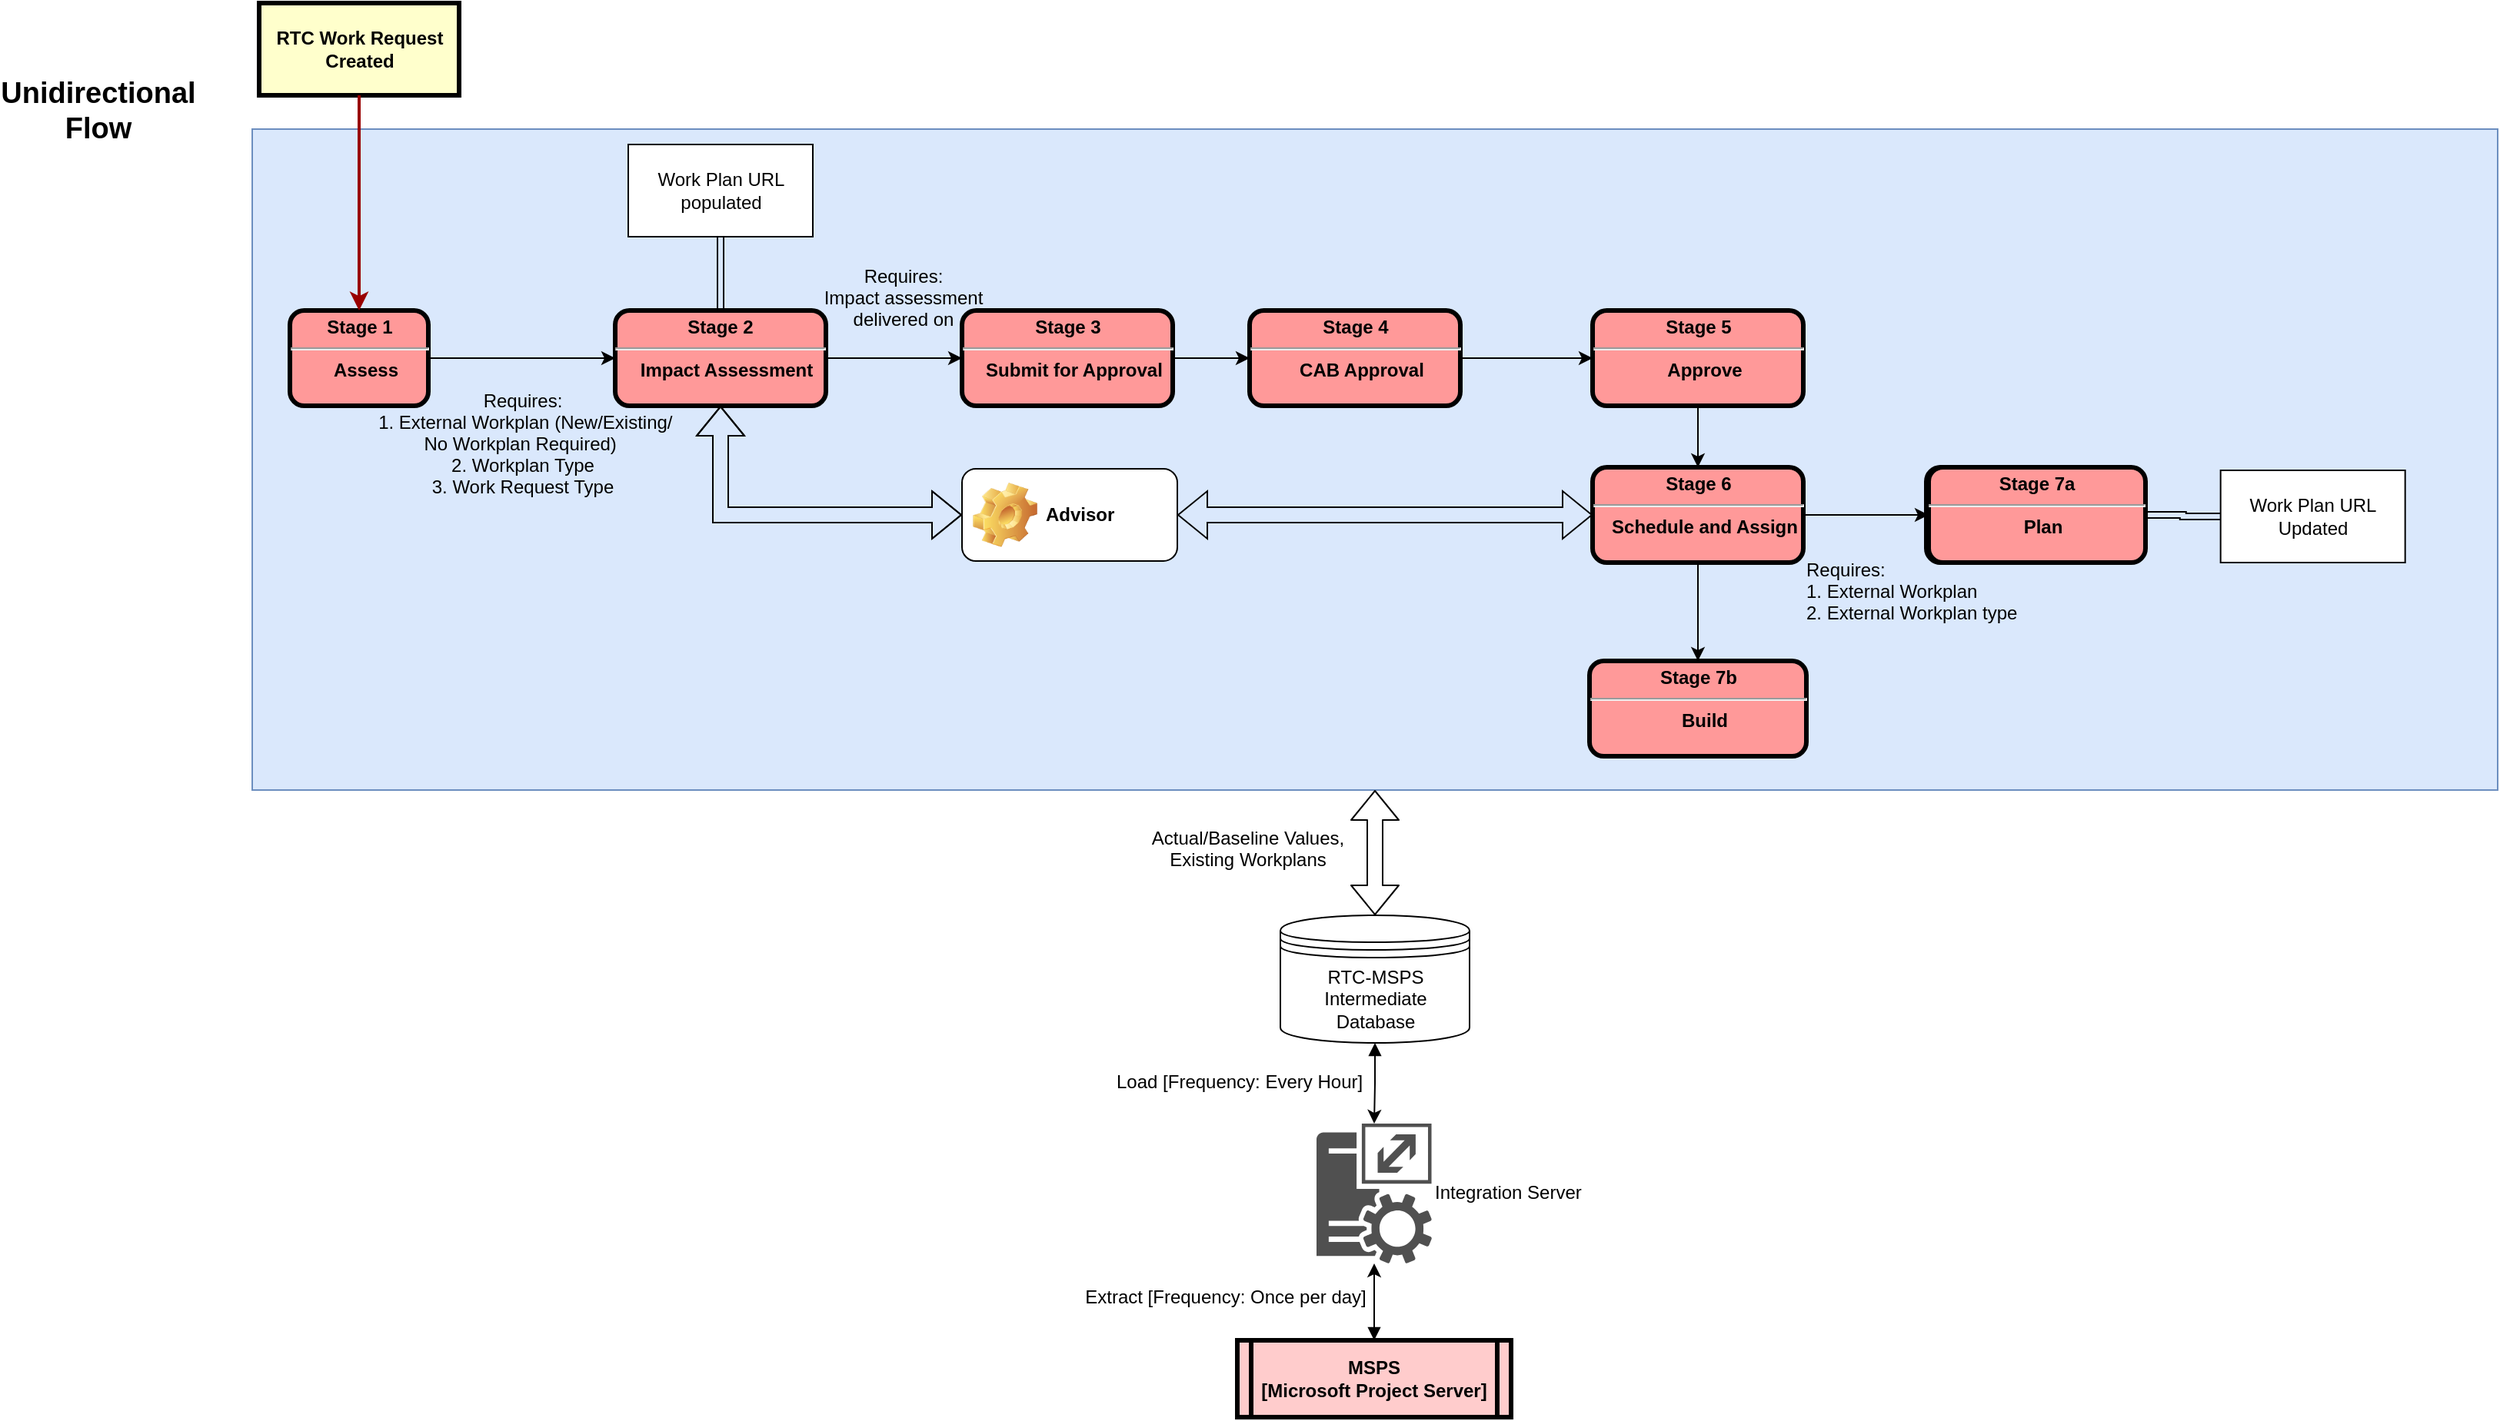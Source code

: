 <mxfile pages="1" version="11.2.5" type="github"><diagram id="CuGWOfgDKcjGERD-Q5Kv" name="Page-1"><mxGraphModel dx="2044" dy="874" grid="1" gridSize="10" guides="1" tooltips="1" connect="1" arrows="1" fold="1" page="1" pageScale="1" pageWidth="850" pageHeight="1100" math="0" shadow="0"><root><mxCell id="0"/><mxCell id="1" parent="0"/><mxCell id="LK-x5hyS80pU30Cg3SJq-52" value="" style="rounded=0;whiteSpace=wrap;html=1;fillColor=#dae8fc;strokeColor=#6c8ebf;" vertex="1" parent="1"><mxGeometry x="490" y="230" width="1460" height="430" as="geometry"/></mxCell><mxCell id="LK-x5hyS80pU30Cg3SJq-2" style="edgeStyle=orthogonalEdgeStyle;rounded=0;orthogonalLoop=1;jettySize=auto;html=1;exitX=1;exitY=0.5;exitDx=0;exitDy=0;entryX=0;entryY=0.5;entryDx=0;entryDy=0;" edge="1" parent="1" source="LK-x5hyS80pU30Cg3SJq-3" target="LK-x5hyS80pU30Cg3SJq-14"><mxGeometry relative="1" as="geometry"><mxPoint x="749.071" y="389.143" as="targetPoint"/></mxGeometry></mxCell><mxCell id="LK-x5hyS80pU30Cg3SJq-3" value="&lt;p style=&quot;margin: 4px 0px 0px ; text-align: center&quot;&gt;&lt;strong&gt;Stage 1&lt;br&gt;&lt;/strong&gt;&lt;/p&gt;&lt;hr&gt;&lt;p style=&quot;margin: 0px ; margin-left: 8px&quot;&gt;Assess&lt;/p&gt;" style="verticalAlign=middle;align=center;overflow=fill;fontSize=12;fontFamily=Helvetica;html=1;rounded=1;fontStyle=1;strokeWidth=3;fillColor=#FF9999;" vertex="1" parent="1"><mxGeometry x="514.5" y="348" width="90" height="62" as="geometry"/></mxCell><mxCell id="LK-x5hyS80pU30Cg3SJq-4" value="RTC Work Request Created" style="whiteSpace=wrap;align=center;verticalAlign=middle;fontStyle=1;strokeWidth=3;fillColor=#FFFFCC" vertex="1" parent="1"><mxGeometry x="494.5" y="148" width="130" height="60" as="geometry"/></mxCell><mxCell id="LK-x5hyS80pU30Cg3SJq-5" value="" style="edgeStyle=none;noEdgeStyle=1;strokeColor=#990000;strokeWidth=2" edge="1" parent="1" source="LK-x5hyS80pU30Cg3SJq-4" target="LK-x5hyS80pU30Cg3SJq-3"><mxGeometry width="100" height="100" relative="1" as="geometry"><mxPoint x="340.5" y="479" as="sourcePoint"/><mxPoint x="440.5" y="379" as="targetPoint"/></mxGeometry></mxCell><mxCell id="LK-x5hyS80pU30Cg3SJq-6" value="Requires:&#10;Impact assessment&#10;delivered on" style="text;spacingTop=-5;align=center" vertex="1" parent="1"><mxGeometry x="851.5" y="317" width="124" height="50" as="geometry"/></mxCell><mxCell id="LK-x5hyS80pU30Cg3SJq-7" value="Requires:&#10; 1. External Workplan (New/Existing/&#10;No Workplan Required) &#10;2. Workplan Type&#10;3. Work Request Type" style="text;spacingTop=-5;align=center" vertex="1" parent="1"><mxGeometry x="580" y="398" width="172" height="60" as="geometry"/></mxCell><mxCell id="LK-x5hyS80pU30Cg3SJq-8" value="Unidirectional Flow" style="text;html=1;strokeColor=none;fillColor=none;align=center;verticalAlign=middle;whiteSpace=wrap;rounded=0;fontStyle=1;fontSize=19;" vertex="1" parent="1"><mxGeometry x="370" y="208" width="40" height="20" as="geometry"/></mxCell><mxCell id="LK-x5hyS80pU30Cg3SJq-9" value="Requires: &#10;1. External Workplan&#10;2. External Workplan type&#10;" style="text;spacingTop=-5;align=left;" vertex="1" parent="1"><mxGeometry x="1498.5" y="508" width="140" height="60" as="geometry"/></mxCell><mxCell id="LK-x5hyS80pU30Cg3SJq-10" value="Work Plan URL Updated" style="rounded=0;whiteSpace=wrap;html=1;" vertex="1" parent="1"><mxGeometry x="1769.833" y="452" width="120" height="60" as="geometry"/></mxCell><mxCell id="LK-x5hyS80pU30Cg3SJq-11" style="edgeStyle=orthogonalEdgeStyle;shape=link;rounded=0;orthogonalLoop=1;jettySize=auto;html=1;exitX=0.5;exitY=1;exitDx=0;exitDy=0;" edge="1" parent="1"><mxGeometry relative="1" as="geometry"><mxPoint x="1407.5" y="653" as="sourcePoint"/><mxPoint x="1407.5" y="653.667" as="targetPoint"/></mxGeometry></mxCell><mxCell id="LK-x5hyS80pU30Cg3SJq-12" style="edgeStyle=orthogonalEdgeStyle;rounded=0;orthogonalLoop=1;jettySize=auto;html=1;exitX=1;exitY=0.5;exitDx=0;exitDy=0;entryX=0;entryY=0.5;entryDx=0;entryDy=0;" edge="1" parent="1" source="LK-x5hyS80pU30Cg3SJq-14" target="LK-x5hyS80pU30Cg3SJq-16"><mxGeometry relative="1" as="geometry"/></mxCell><mxCell id="LK-x5hyS80pU30Cg3SJq-14" value="&lt;p style=&quot;margin: 4px 0px 0px&quot;&gt;&lt;strong&gt;Stage 2&lt;br&gt;&lt;/strong&gt;&lt;/p&gt;&lt;hr&gt;&lt;p style=&quot;margin: 0px 0px 0px 8px&quot;&gt;Impact Assessment&lt;/p&gt;" style="verticalAlign=middle;align=center;overflow=fill;fontSize=12;fontFamily=Helvetica;html=1;rounded=1;fontStyle=1;strokeWidth=3;fillColor=#FF9999;" vertex="1" parent="1"><mxGeometry x="726" y="348" width="137" height="62" as="geometry"/></mxCell><mxCell id="LK-x5hyS80pU30Cg3SJq-15" style="edgeStyle=orthogonalEdgeStyle;rounded=0;orthogonalLoop=1;jettySize=auto;html=1;exitX=1;exitY=0.5;exitDx=0;exitDy=0;entryX=0;entryY=0.5;entryDx=0;entryDy=0;" edge="1" parent="1" source="LK-x5hyS80pU30Cg3SJq-16" target="LK-x5hyS80pU30Cg3SJq-18"><mxGeometry relative="1" as="geometry"/></mxCell><mxCell id="LK-x5hyS80pU30Cg3SJq-16" value="&lt;p style=&quot;margin: 4px 0px 0px&quot;&gt;&lt;strong&gt;Stage 3&lt;br&gt;&lt;/strong&gt;&lt;/p&gt;&lt;hr&gt;&lt;p style=&quot;margin: 0px 0px 0px 8px&quot;&gt;Submit for Approval&lt;/p&gt;" style="verticalAlign=middle;align=center;overflow=fill;fontSize=12;fontFamily=Helvetica;html=1;rounded=1;fontStyle=1;strokeWidth=3;fillColor=#FF9999;" vertex="1" parent="1"><mxGeometry x="951.5" y="348" width="137" height="62" as="geometry"/></mxCell><mxCell id="LK-x5hyS80pU30Cg3SJq-17" style="edgeStyle=orthogonalEdgeStyle;rounded=0;orthogonalLoop=1;jettySize=auto;html=1;exitX=1;exitY=0.5;exitDx=0;exitDy=0;entryX=0;entryY=0.5;entryDx=0;entryDy=0;" edge="1" parent="1" source="LK-x5hyS80pU30Cg3SJq-18" target="LK-x5hyS80pU30Cg3SJq-20"><mxGeometry relative="1" as="geometry"/></mxCell><mxCell id="LK-x5hyS80pU30Cg3SJq-18" value="&lt;p style=&quot;margin: 4px 0px 0px&quot;&gt;&lt;strong&gt;Stage 4&lt;br&gt;&lt;/strong&gt;&lt;/p&gt;&lt;hr&gt;&lt;p style=&quot;margin: 0px 0px 0px 8px&quot;&gt;CAB Approval&lt;/p&gt;" style="verticalAlign=middle;align=center;overflow=fill;fontSize=12;fontFamily=Helvetica;html=1;rounded=1;fontStyle=1;strokeWidth=3;fillColor=#FF9999;" vertex="1" parent="1"><mxGeometry x="1138.5" y="348" width="137" height="62" as="geometry"/></mxCell><mxCell id="LK-x5hyS80pU30Cg3SJq-19" style="edgeStyle=orthogonalEdgeStyle;rounded=0;orthogonalLoop=1;jettySize=auto;html=1;exitX=0.5;exitY=1;exitDx=0;exitDy=0;entryX=0.5;entryY=0;entryDx=0;entryDy=0;" edge="1" parent="1" source="LK-x5hyS80pU30Cg3SJq-20" target="LK-x5hyS80pU30Cg3SJq-22"><mxGeometry relative="1" as="geometry"/></mxCell><mxCell id="LK-x5hyS80pU30Cg3SJq-20" value="&lt;p style=&quot;margin: 4px 0px 0px&quot;&gt;&lt;strong&gt;Stage 5&lt;br&gt;&lt;/strong&gt;&lt;/p&gt;&lt;hr&gt;&lt;p style=&quot;margin: 0px 0px 0px 8px&quot;&gt;Approve&lt;/p&gt;" style="verticalAlign=middle;align=center;overflow=fill;fontSize=12;fontFamily=Helvetica;html=1;rounded=1;fontStyle=1;strokeWidth=3;fillColor=#FF9999;" vertex="1" parent="1"><mxGeometry x="1361.5" y="348" width="137" height="62" as="geometry"/></mxCell><mxCell id="LK-x5hyS80pU30Cg3SJq-39" style="edgeStyle=orthogonalEdgeStyle;rounded=0;orthogonalLoop=1;jettySize=auto;html=1;exitX=0.5;exitY=1;exitDx=0;exitDy=0;entryX=0.5;entryY=0;entryDx=0;entryDy=0;" edge="1" parent="1" source="LK-x5hyS80pU30Cg3SJq-22" target="LK-x5hyS80pU30Cg3SJq-38"><mxGeometry relative="1" as="geometry"/></mxCell><mxCell id="LK-x5hyS80pU30Cg3SJq-48" style="edgeStyle=orthogonalEdgeStyle;rounded=0;orthogonalLoop=1;jettySize=auto;html=1;exitX=1;exitY=0.5;exitDx=0;exitDy=0;entryX=0;entryY=0.5;entryDx=0;entryDy=0;" edge="1" parent="1" source="LK-x5hyS80pU30Cg3SJq-22" target="LK-x5hyS80pU30Cg3SJq-24"><mxGeometry relative="1" as="geometry"/></mxCell><mxCell id="LK-x5hyS80pU30Cg3SJq-22" value="&lt;p style=&quot;margin: 4px 0px 0px&quot;&gt;&lt;strong&gt;&lt;strong&gt;Stage&lt;/strong&gt;&amp;nbsp;6&lt;br&gt;&lt;/strong&gt;&lt;/p&gt;&lt;hr&gt;&lt;p style=&quot;margin: 0px 0px 0px 8px&quot;&gt;Schedule and Assign&lt;/p&gt;" style="verticalAlign=middle;align=center;overflow=fill;fontSize=12;fontFamily=Helvetica;html=1;rounded=1;fontStyle=1;strokeWidth=3;fillColor=#FF9999;" vertex="1" parent="1"><mxGeometry x="1361.5" y="450" width="137" height="62" as="geometry"/></mxCell><mxCell id="LK-x5hyS80pU30Cg3SJq-46" value="&lt;p style=&quot;margin: 4px 0px 0px&quot;&gt;&lt;strong&gt;&lt;strong&gt;Stage&lt;/strong&gt;&amp;nbsp;6&lt;br&gt;&lt;/strong&gt;&lt;/p&gt;&lt;hr&gt;&lt;p style=&quot;margin: 0px 0px 0px 8px&quot;&gt;Schedule and Assign&lt;/p&gt;" style="verticalAlign=middle;align=center;overflow=fill;fontSize=12;fontFamily=Helvetica;html=1;rounded=1;fontStyle=1;strokeWidth=3;fillColor=#FF9999;" vertex="1" parent="1"><mxGeometry x="1578.5" y="450" width="137" height="62" as="geometry"/></mxCell><mxCell id="LK-x5hyS80pU30Cg3SJq-49" style="edgeStyle=orthogonalEdgeStyle;shape=link;rounded=0;orthogonalLoop=1;jettySize=auto;html=1;exitX=1;exitY=0.5;exitDx=0;exitDy=0;" edge="1" parent="1" source="LK-x5hyS80pU30Cg3SJq-24" target="LK-x5hyS80pU30Cg3SJq-10"><mxGeometry relative="1" as="geometry"/></mxCell><mxCell id="LK-x5hyS80pU30Cg3SJq-24" value="&lt;p style=&quot;margin: 4px 0px 0px&quot;&gt;&lt;strong&gt;Stage 7a&lt;/strong&gt;&lt;/p&gt;&lt;hr&gt;&lt;p style=&quot;margin: 0px 0px 0px 8px&quot;&gt;Plan&lt;/p&gt;" style="verticalAlign=middle;align=center;overflow=fill;fontSize=12;fontFamily=Helvetica;html=1;rounded=1;fontStyle=1;strokeWidth=3;fillColor=#FF9999;" vertex="1" parent="1"><mxGeometry x="1580" y="450" width="141" height="62" as="geometry"/></mxCell><mxCell id="LK-x5hyS80pU30Cg3SJq-25" style="edgeStyle=orthogonalEdgeStyle;rounded=0;orthogonalLoop=1;jettySize=auto;html=1;exitX=0.5;exitY=0;exitDx=0;exitDy=0;startArrow=block;" edge="1" parent="1" source="LK-x5hyS80pU30Cg3SJq-26" target="LK-x5hyS80pU30Cg3SJq-36"><mxGeometry relative="1" as="geometry"/></mxCell><mxCell id="LK-x5hyS80pU30Cg3SJq-26" value="MSPS&#10;[Microsoft Project Server]" style="shape=process;whiteSpace=wrap;align=center;verticalAlign=middle;size=0.048;fontStyle=1;strokeWidth=3;fillColor=#FFCCCC" vertex="1" parent="1"><mxGeometry x="1130.5" y="1018" width="178" height="50" as="geometry"/></mxCell><mxCell id="LK-x5hyS80pU30Cg3SJq-28" style="edgeStyle=orthogonalEdgeStyle;rounded=0;orthogonalLoop=1;jettySize=auto;html=1;exitX=0.5;exitY=1;exitDx=0;exitDy=0;startArrow=block;" edge="1" parent="1" source="LK-x5hyS80pU30Cg3SJq-29" target="LK-x5hyS80pU30Cg3SJq-36"><mxGeometry relative="1" as="geometry"/></mxCell><mxCell id="LK-x5hyS80pU30Cg3SJq-29" value="RTC-MSPS Intermediate Database" style="shape=datastore;whiteSpace=wrap;html=1;" vertex="1" parent="1"><mxGeometry x="1158.5" y="741.5" width="123" height="83" as="geometry"/></mxCell><mxCell id="LK-x5hyS80pU30Cg3SJq-30" value="Actual/Baseline Values,&#10;Existing Workplans" style="text;spacingTop=-5;align=center" vertex="1" parent="1"><mxGeometry x="1051.5" y="682.5" width="172" height="60" as="geometry"/></mxCell><mxCell id="LK-x5hyS80pU30Cg3SJq-31" value="Extract [Frequency: Once per day]" style="text;spacingTop=-5;align=center" vertex="1" parent="1"><mxGeometry x="1037" y="981" width="172" height="60" as="geometry"/></mxCell><mxCell id="LK-x5hyS80pU30Cg3SJq-60" style="edgeStyle=orthogonalEdgeStyle;shape=link;rounded=0;orthogonalLoop=1;jettySize=auto;html=1;exitX=0.5;exitY=1;exitDx=0;exitDy=0;entryX=0.5;entryY=0;entryDx=0;entryDy=0;" edge="1" parent="1" source="LK-x5hyS80pU30Cg3SJq-32" target="LK-x5hyS80pU30Cg3SJq-14"><mxGeometry relative="1" as="geometry"/></mxCell><mxCell id="LK-x5hyS80pU30Cg3SJq-32" value="Work Plan URL populated" style="rounded=0;whiteSpace=wrap;html=1;" vertex="1" parent="1"><mxGeometry x="734.5" y="240" width="120" height="60" as="geometry"/></mxCell><mxCell id="LK-x5hyS80pU30Cg3SJq-50" style="edgeStyle=orthogonalEdgeStyle;shape=flexArrow;rounded=0;orthogonalLoop=1;jettySize=auto;html=1;exitX=1;exitY=0.5;exitDx=0;exitDy=0;entryX=0;entryY=0.5;entryDx=0;entryDy=0;startArrow=block;" edge="1" parent="1" source="LK-x5hyS80pU30Cg3SJq-34" target="LK-x5hyS80pU30Cg3SJq-22"><mxGeometry relative="1" as="geometry"/></mxCell><mxCell id="LK-x5hyS80pU30Cg3SJq-63" style="edgeStyle=orthogonalEdgeStyle;shape=flexArrow;rounded=0;orthogonalLoop=1;jettySize=auto;html=1;exitX=0;exitY=0.5;exitDx=0;exitDy=0;entryX=0.5;entryY=1;entryDx=0;entryDy=0;startArrow=block;" edge="1" parent="1" source="LK-x5hyS80pU30Cg3SJq-34" target="LK-x5hyS80pU30Cg3SJq-14"><mxGeometry relative="1" as="geometry"/></mxCell><mxCell id="LK-x5hyS80pU30Cg3SJq-34" value="Advisor" style="label;whiteSpace=wrap;html=1;image=img/clipart/Gear_128x128.png" vertex="1" parent="1"><mxGeometry x="951.5" y="451" width="140" height="60" as="geometry"/></mxCell><mxCell id="LK-x5hyS80pU30Cg3SJq-35" value="Load [Frequency: Every Hour]" style="text;html=1;" vertex="1" parent="1"><mxGeometry x="1049.5" y="836" width="190" height="30" as="geometry"/></mxCell><mxCell id="LK-x5hyS80pU30Cg3SJq-36" value="" style="pointerEvents=1;shadow=0;dashed=0;html=1;strokeColor=none;fillColor=#505050;labelPosition=center;verticalLabelPosition=bottom;verticalAlign=top;outlineConnect=0;align=center;shape=mxgraph.office.servers.call_admission_control_service;" vertex="1" parent="1"><mxGeometry x="1182" y="877" width="75" height="91" as="geometry"/></mxCell><mxCell id="LK-x5hyS80pU30Cg3SJq-37" value="Integration Server" style="text;html=1;" vertex="1" parent="1"><mxGeometry x="1257" y="907.5" width="120" height="30" as="geometry"/></mxCell><mxCell id="LK-x5hyS80pU30Cg3SJq-38" value="&lt;p style=&quot;margin: 4px 0px 0px&quot;&gt;&lt;strong&gt;Stage 7b&lt;/strong&gt;&lt;/p&gt;&lt;hr&gt;&lt;p style=&quot;margin: 0px 0px 0px 8px&quot;&gt;Build&lt;/p&gt;" style="verticalAlign=middle;align=center;overflow=fill;fontSize=12;fontFamily=Helvetica;html=1;rounded=1;fontStyle=1;strokeWidth=3;fillColor=#FF9999;" vertex="1" parent="1"><mxGeometry x="1359.5" y="576" width="141" height="62" as="geometry"/></mxCell><mxCell id="LK-x5hyS80pU30Cg3SJq-58" value="" style="shape=flexArrow;endArrow=classic;startArrow=classic;html=1;entryX=0.5;entryY=1;entryDx=0;entryDy=0;exitX=0.5;exitY=0;exitDx=0;exitDy=0;" edge="1" parent="1" source="LK-x5hyS80pU30Cg3SJq-29" target="LK-x5hyS80pU30Cg3SJq-52"><mxGeometry width="50" height="50" relative="1" as="geometry"><mxPoint x="330" y="1140" as="sourcePoint"/><mxPoint x="380" y="1090" as="targetPoint"/></mxGeometry></mxCell></root></mxGraphModel></diagram></mxfile>